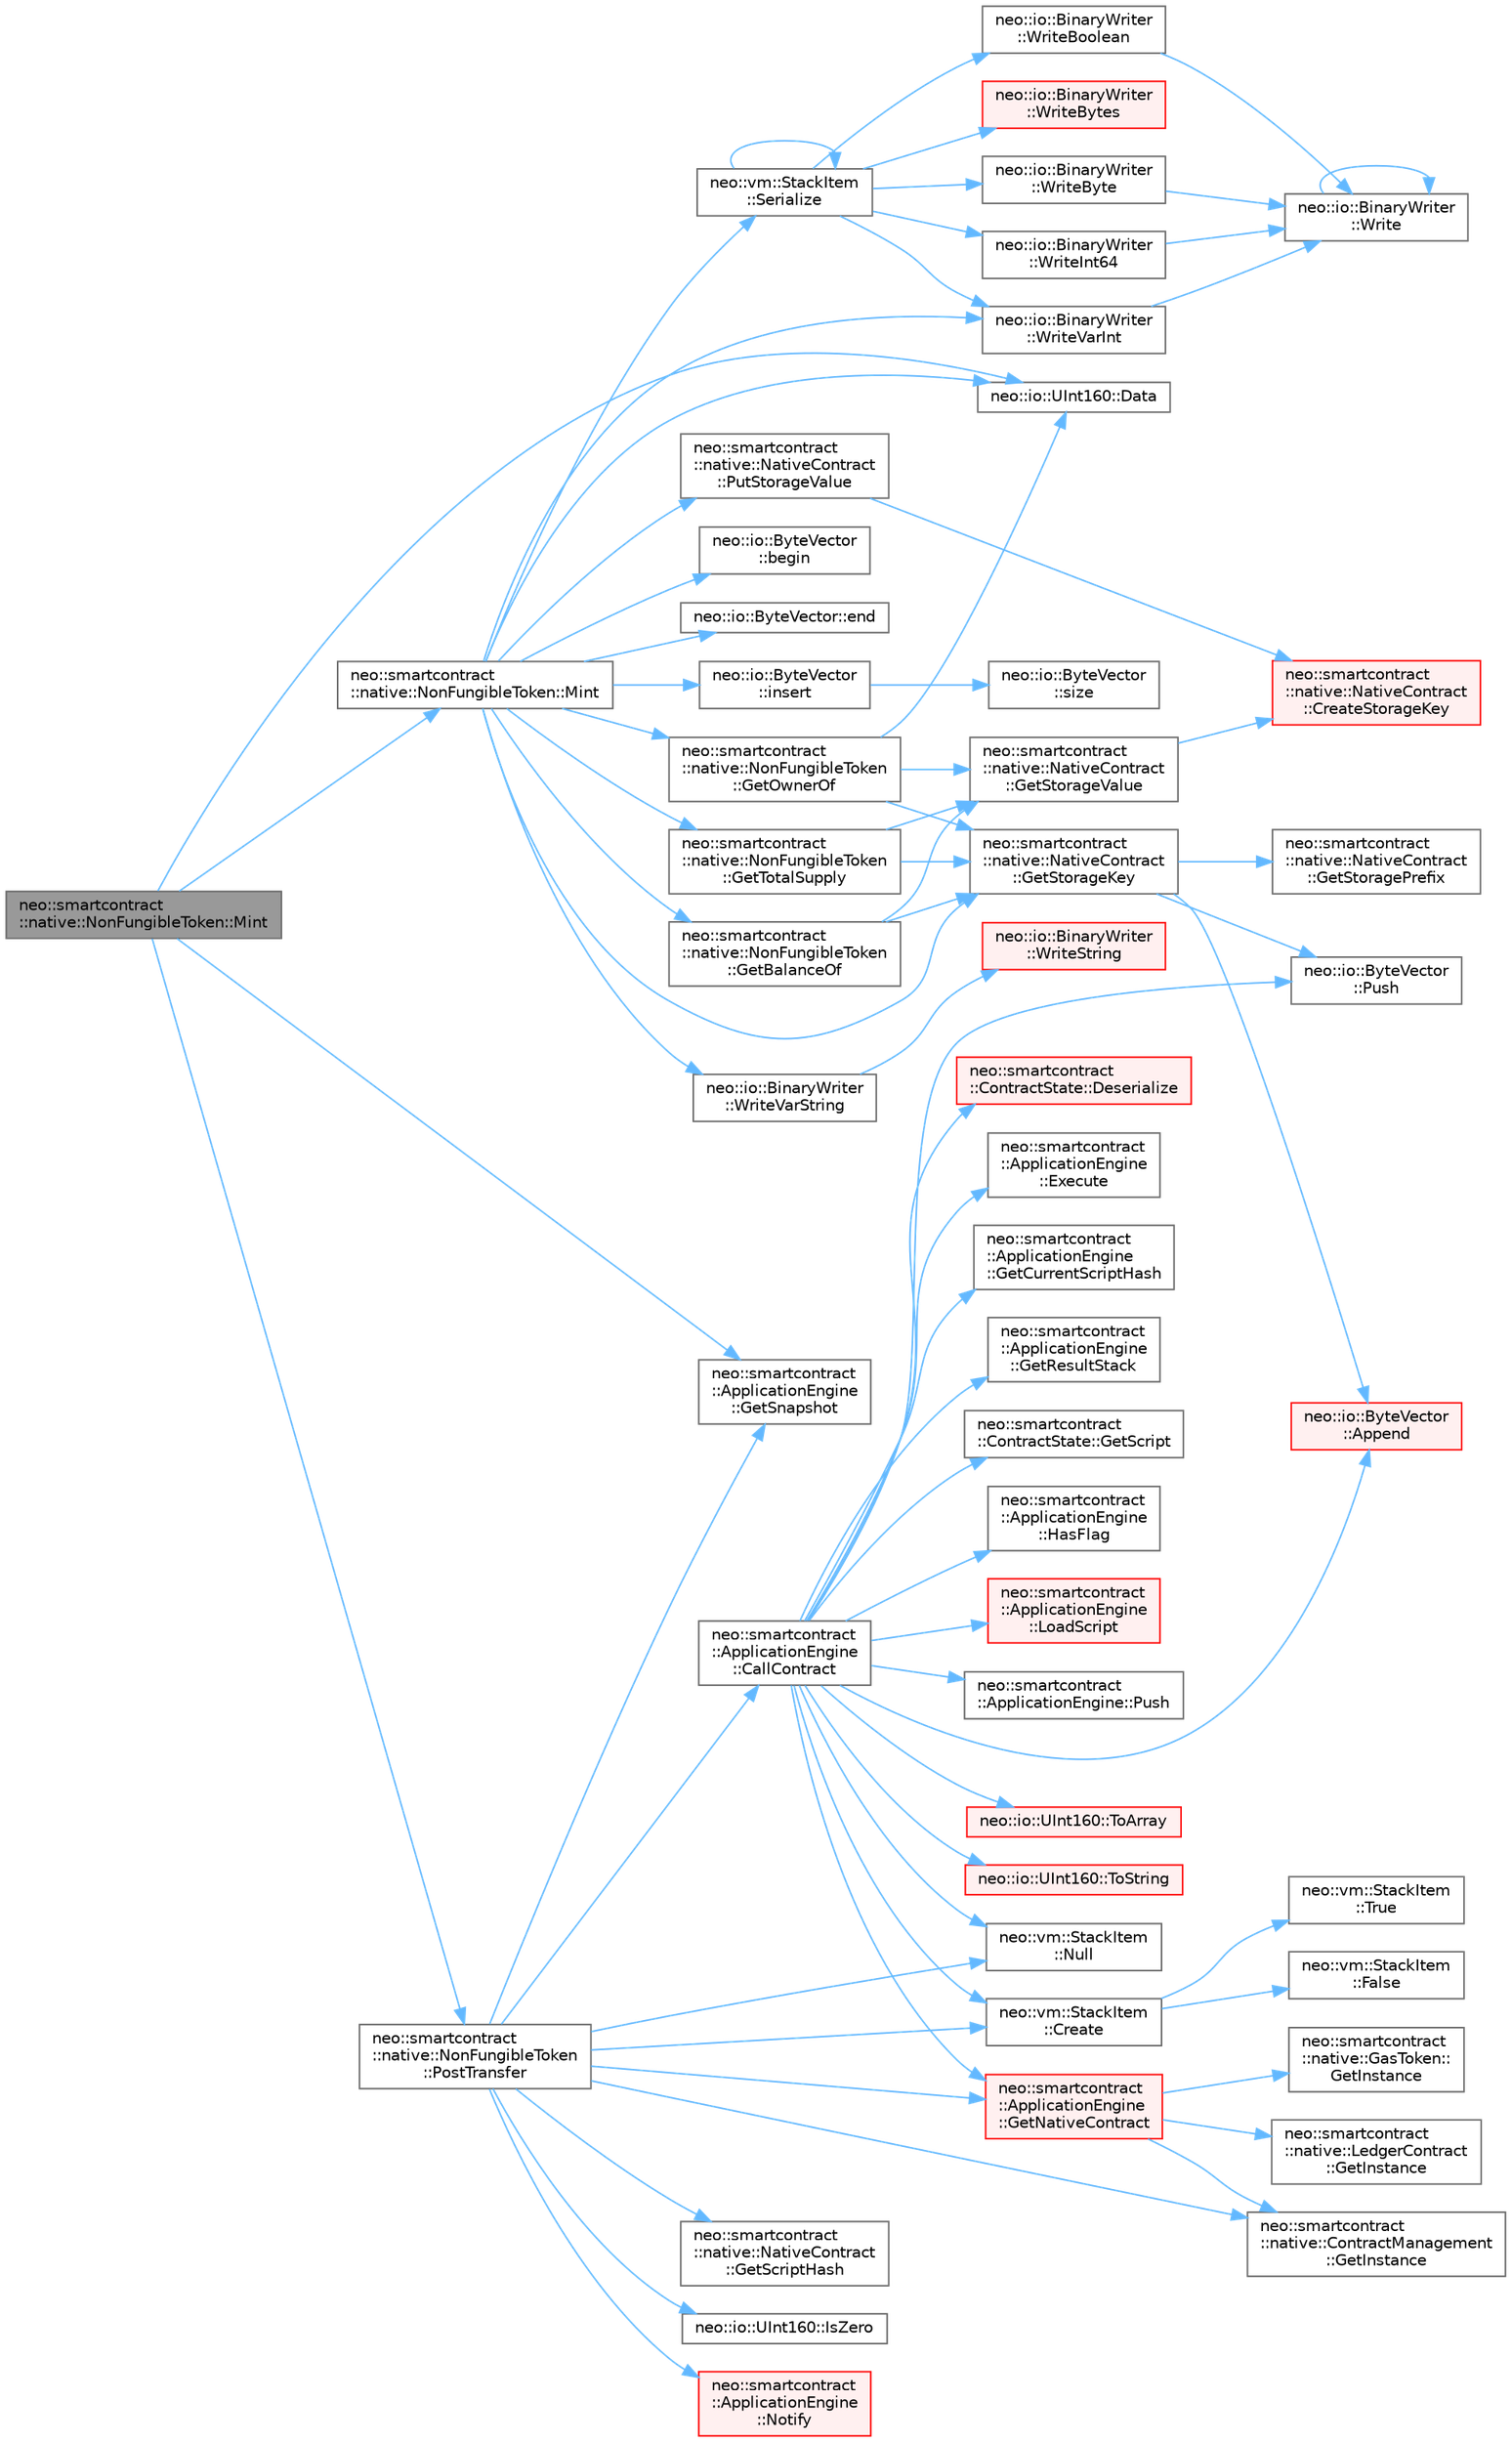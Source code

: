 digraph "neo::smartcontract::native::NonFungibleToken::Mint"
{
 // LATEX_PDF_SIZE
  bgcolor="transparent";
  edge [fontname=Helvetica,fontsize=10,labelfontname=Helvetica,labelfontsize=10];
  node [fontname=Helvetica,fontsize=10,shape=box,height=0.2,width=0.4];
  rankdir="LR";
  Node1 [id="Node000001",label="neo::smartcontract\l::native::NonFungibleToken::Mint",height=0.2,width=0.4,color="gray40", fillcolor="grey60", style="filled", fontcolor="black",tooltip="Mints a new token."];
  Node1 -> Node2 [id="edge71_Node000001_Node000002",color="steelblue1",style="solid",tooltip=" "];
  Node2 [id="Node000002",label="neo::io::UInt160::Data",height=0.2,width=0.4,color="grey40", fillcolor="white", style="filled",URL="$classneo_1_1io_1_1_u_int160.html#ad3022981ff7dc5b1928972035b8c81e6",tooltip="Gets a pointer to the data."];
  Node1 -> Node3 [id="edge72_Node000001_Node000003",color="steelblue1",style="solid",tooltip=" "];
  Node3 [id="Node000003",label="neo::smartcontract\l::ApplicationEngine\l::GetSnapshot",height=0.2,width=0.4,color="grey40", fillcolor="white", style="filled",URL="$classneo_1_1smartcontract_1_1_application_engine.html#a4b11ba8a68aa0ac32ba0263c293ff1e4",tooltip="Gets the snapshot."];
  Node1 -> Node4 [id="edge73_Node000001_Node000004",color="steelblue1",style="solid",tooltip=" "];
  Node4 [id="Node000004",label="neo::smartcontract\l::native::NonFungibleToken::Mint",height=0.2,width=0.4,color="grey40", fillcolor="white", style="filled",URL="$classneo_1_1smartcontract_1_1native_1_1_non_fungible_token.html#ae9367d1e153a80a08b451b0580e9a573",tooltip="Mints a new token."];
  Node4 -> Node5 [id="edge74_Node000004_Node000005",color="steelblue1",style="solid",tooltip=" "];
  Node5 [id="Node000005",label="neo::io::ByteVector\l::begin",height=0.2,width=0.4,color="grey40", fillcolor="white", style="filled",URL="$classneo_1_1io_1_1_byte_vector.html#a66da39bab04ea07dea0388ce55b047db",tooltip="Gets an iterator to the beginning of the ByteVector."];
  Node4 -> Node2 [id="edge75_Node000004_Node000002",color="steelblue1",style="solid",tooltip=" "];
  Node4 -> Node6 [id="edge76_Node000004_Node000006",color="steelblue1",style="solid",tooltip=" "];
  Node6 [id="Node000006",label="neo::io::ByteVector::end",height=0.2,width=0.4,color="grey40", fillcolor="white", style="filled",URL="$classneo_1_1io_1_1_byte_vector.html#a6b53dac8823a4dd0b729471dd7855d61",tooltip="Gets an iterator to the end of the ByteVector."];
  Node4 -> Node7 [id="edge77_Node000004_Node000007",color="steelblue1",style="solid",tooltip=" "];
  Node7 [id="Node000007",label="neo::smartcontract\l::native::NonFungibleToken\l::GetBalanceOf",height=0.2,width=0.4,color="grey40", fillcolor="white", style="filled",URL="$classneo_1_1smartcontract_1_1native_1_1_non_fungible_token.html#a04b8e63eb726dc32f5367446fa9317bb",tooltip="Gets the balance of the specified account."];
  Node7 -> Node8 [id="edge78_Node000007_Node000008",color="steelblue1",style="solid",tooltip=" "];
  Node8 [id="Node000008",label="neo::smartcontract\l::native::NativeContract\l::GetStorageKey",height=0.2,width=0.4,color="grey40", fillcolor="white", style="filled",URL="$classneo_1_1smartcontract_1_1native_1_1_native_contract.html#aaa080efcc4d7deced7aded7bb968cd9c",tooltip="Gets the storage key."];
  Node8 -> Node9 [id="edge79_Node000008_Node000009",color="steelblue1",style="solid",tooltip=" "];
  Node9 [id="Node000009",label="neo::io::ByteVector\l::Append",height=0.2,width=0.4,color="red", fillcolor="#FFF0F0", style="filled",URL="$classneo_1_1io_1_1_byte_vector.html#a08fe2080218bc11daedc416387e6f37e",tooltip="Appends data to the ByteVector."];
  Node8 -> Node12 [id="edge80_Node000008_Node000012",color="steelblue1",style="solid",tooltip=" "];
  Node12 [id="Node000012",label="neo::smartcontract\l::native::NativeContract\l::GetStoragePrefix",height=0.2,width=0.4,color="grey40", fillcolor="white", style="filled",URL="$classneo_1_1smartcontract_1_1native_1_1_native_contract.html#a6d9998fc6c7dbedcc447f403fddb6d08",tooltip="Gets the storage prefix."];
  Node8 -> Node13 [id="edge81_Node000008_Node000013",color="steelblue1",style="solid",tooltip=" "];
  Node13 [id="Node000013",label="neo::io::ByteVector\l::Push",height=0.2,width=0.4,color="grey40", fillcolor="white", style="filled",URL="$classneo_1_1io_1_1_byte_vector.html#a57eb840afcbc9cd7b784081f9f546dab",tooltip="Pushes a byte to the end of the ByteVector."];
  Node7 -> Node14 [id="edge82_Node000007_Node000014",color="steelblue1",style="solid",tooltip=" "];
  Node14 [id="Node000014",label="neo::smartcontract\l::native::NativeContract\l::GetStorageValue",height=0.2,width=0.4,color="grey40", fillcolor="white", style="filled",URL="$classneo_1_1smartcontract_1_1native_1_1_native_contract.html#aa8eed221a7bf2bce103f7e1fef187e6c",tooltip="Gets the storage value."];
  Node14 -> Node15 [id="edge83_Node000014_Node000015",color="steelblue1",style="solid",tooltip=" "];
  Node15 [id="Node000015",label="neo::smartcontract\l::native::NativeContract\l::CreateStorageKey",height=0.2,width=0.4,color="red", fillcolor="#FFF0F0", style="filled",URL="$classneo_1_1smartcontract_1_1native_1_1_native_contract.html#a5a9ec24cc4c1584fb00fdf32f614dbd8",tooltip="Creates a storage key with the specified prefix."];
  Node4 -> Node19 [id="edge84_Node000004_Node000019",color="steelblue1",style="solid",tooltip=" "];
  Node19 [id="Node000019",label="neo::smartcontract\l::native::NonFungibleToken\l::GetOwnerOf",height=0.2,width=0.4,color="grey40", fillcolor="white", style="filled",URL="$classneo_1_1smartcontract_1_1native_1_1_non_fungible_token.html#ae5cee616f47ee01f3e1de2af8d90c8d8",tooltip="Gets the owner of the specified token."];
  Node19 -> Node2 [id="edge85_Node000019_Node000002",color="steelblue1",style="solid",tooltip=" "];
  Node19 -> Node8 [id="edge86_Node000019_Node000008",color="steelblue1",style="solid",tooltip=" "];
  Node19 -> Node14 [id="edge87_Node000019_Node000014",color="steelblue1",style="solid",tooltip=" "];
  Node4 -> Node8 [id="edge88_Node000004_Node000008",color="steelblue1",style="solid",tooltip=" "];
  Node4 -> Node20 [id="edge89_Node000004_Node000020",color="steelblue1",style="solid",tooltip=" "];
  Node20 [id="Node000020",label="neo::smartcontract\l::native::NonFungibleToken\l::GetTotalSupply",height=0.2,width=0.4,color="grey40", fillcolor="white", style="filled",URL="$classneo_1_1smartcontract_1_1native_1_1_non_fungible_token.html#acb380e78f03837b19f0b835c1ae1cb73",tooltip="Gets the total supply of the token."];
  Node20 -> Node8 [id="edge90_Node000020_Node000008",color="steelblue1",style="solid",tooltip=" "];
  Node20 -> Node14 [id="edge91_Node000020_Node000014",color="steelblue1",style="solid",tooltip=" "];
  Node4 -> Node21 [id="edge92_Node000004_Node000021",color="steelblue1",style="solid",tooltip=" "];
  Node21 [id="Node000021",label="neo::io::ByteVector\l::insert",height=0.2,width=0.4,color="grey40", fillcolor="white", style="filled",URL="$classneo_1_1io_1_1_byte_vector.html#a2d7a8711fbe8b4351fd18b7a45314de5",tooltip="Inserts data at the specified position."];
  Node21 -> Node22 [id="edge93_Node000021_Node000022",color="steelblue1",style="solid",tooltip=" "];
  Node22 [id="Node000022",label="neo::io::ByteVector\l::size",height=0.2,width=0.4,color="grey40", fillcolor="white", style="filled",URL="$classneo_1_1io_1_1_byte_vector.html#aa810a2a94af643c2ec1e2400da53d3d7",tooltip="Gets the size of the ByteVector (STL compatibility)."];
  Node4 -> Node23 [id="edge94_Node000004_Node000023",color="steelblue1",style="solid",tooltip=" "];
  Node23 [id="Node000023",label="neo::smartcontract\l::native::NativeContract\l::PutStorageValue",height=0.2,width=0.4,color="grey40", fillcolor="white", style="filled",URL="$classneo_1_1smartcontract_1_1native_1_1_native_contract.html#a88e6f4aa548d073c5740d1eb0f59f91e",tooltip="Puts the storage value."];
  Node23 -> Node15 [id="edge95_Node000023_Node000015",color="steelblue1",style="solid",tooltip=" "];
  Node4 -> Node24 [id="edge96_Node000004_Node000024",color="steelblue1",style="solid",tooltip=" "];
  Node24 [id="Node000024",label="neo::vm::StackItem\l::Serialize",height=0.2,width=0.4,color="grey40", fillcolor="white", style="filled",URL="$classneo_1_1vm_1_1_stack_item.html#afedb5faf8be4db1e6e986a8de9147f06",tooltip="Serializes a StackItem to a binary writer."];
  Node24 -> Node24 [id="edge97_Node000024_Node000024",color="steelblue1",style="solid",tooltip=" "];
  Node24 -> Node25 [id="edge98_Node000024_Node000025",color="steelblue1",style="solid",tooltip=" "];
  Node25 [id="Node000025",label="neo::io::BinaryWriter\l::WriteBoolean",height=0.2,width=0.4,color="grey40", fillcolor="white", style="filled",URL="$classneo_1_1io_1_1_binary_writer.html#aede2074b9edfe88c7b0e9b89495e3f9a",tooltip="Writes a boolean value to the stream (alias for Write(bool))."];
  Node25 -> Node26 [id="edge99_Node000025_Node000026",color="steelblue1",style="solid",tooltip=" "];
  Node26 [id="Node000026",label="neo::io::BinaryWriter\l::Write",height=0.2,width=0.4,color="grey40", fillcolor="white", style="filled",URL="$classneo_1_1io_1_1_binary_writer.html#ac50767ade20a9099ba7e6b6ed684ef45",tooltip="Writes a boolean value to the stream."];
  Node26 -> Node26 [id="edge100_Node000026_Node000026",color="steelblue1",style="solid",tooltip=" "];
  Node24 -> Node27 [id="edge101_Node000024_Node000027",color="steelblue1",style="solid",tooltip=" "];
  Node27 [id="Node000027",label="neo::io::BinaryWriter\l::WriteByte",height=0.2,width=0.4,color="grey40", fillcolor="white", style="filled",URL="$classneo_1_1io_1_1_binary_writer.html#a5feea4151aba02bc0dc2fcf909f8aa5f",tooltip="Writes a byte to the stream (alias for Write(uint8_t))."];
  Node27 -> Node26 [id="edge102_Node000027_Node000026",color="steelblue1",style="solid",tooltip=" "];
  Node24 -> Node28 [id="edge103_Node000024_Node000028",color="steelblue1",style="solid",tooltip=" "];
  Node28 [id="Node000028",label="neo::io::BinaryWriter\l::WriteBytes",height=0.2,width=0.4,color="red", fillcolor="#FFF0F0", style="filled",URL="$classneo_1_1io_1_1_binary_writer.html#ae3c1b07c69e845d462faa589bac759e3",tooltip="Writes raw bytes to the stream."];
  Node24 -> Node30 [id="edge104_Node000024_Node000030",color="steelblue1",style="solid",tooltip=" "];
  Node30 [id="Node000030",label="neo::io::BinaryWriter\l::WriteInt64",height=0.2,width=0.4,color="grey40", fillcolor="white", style="filled",URL="$classneo_1_1io_1_1_binary_writer.html#ad05d340408c8a415e811d785e467da07",tooltip="Writes a 64-bit signed integer to the stream (alias for Write(int64_t))."];
  Node30 -> Node26 [id="edge105_Node000030_Node000026",color="steelblue1",style="solid",tooltip=" "];
  Node24 -> Node31 [id="edge106_Node000024_Node000031",color="steelblue1",style="solid",tooltip=" "];
  Node31 [id="Node000031",label="neo::io::BinaryWriter\l::WriteVarInt",height=0.2,width=0.4,color="grey40", fillcolor="white", style="filled",URL="$classneo_1_1io_1_1_binary_writer.html#a39fc5781e0d7a018ac8a1d86fea0cd4e",tooltip="Writes a variable-length integer to the stream."];
  Node31 -> Node26 [id="edge107_Node000031_Node000026",color="steelblue1",style="solid",tooltip=" "];
  Node4 -> Node31 [id="edge108_Node000004_Node000031",color="steelblue1",style="solid",tooltip=" "];
  Node4 -> Node32 [id="edge109_Node000004_Node000032",color="steelblue1",style="solid",tooltip=" "];
  Node32 [id="Node000032",label="neo::io::BinaryWriter\l::WriteVarString",height=0.2,width=0.4,color="grey40", fillcolor="white", style="filled",URL="$classneo_1_1io_1_1_binary_writer.html#adf19ab19fb99eee8a37ffa5a3739bc85",tooltip="Writes a variable-length string to the stream."];
  Node32 -> Node33 [id="edge110_Node000032_Node000033",color="steelblue1",style="solid",tooltip=" "];
  Node33 [id="Node000033",label="neo::io::BinaryWriter\l::WriteString",height=0.2,width=0.4,color="red", fillcolor="#FFF0F0", style="filled",URL="$classneo_1_1io_1_1_binary_writer.html#a1c0c000281b23e2e904a89a070758ba3",tooltip="Writes a string to the stream."];
  Node1 -> Node35 [id="edge111_Node000001_Node000035",color="steelblue1",style="solid",tooltip=" "];
  Node35 [id="Node000035",label="neo::smartcontract\l::native::NonFungibleToken\l::PostTransfer",height=0.2,width=0.4,color="grey40", fillcolor="white", style="filled",URL="$classneo_1_1smartcontract_1_1native_1_1_non_fungible_token.html#a3f6fda33bf9f0fcb0bb7b43257f72007",tooltip="Called after a transfer."];
  Node35 -> Node36 [id="edge112_Node000035_Node000036",color="steelblue1",style="solid",tooltip=" "];
  Node36 [id="Node000036",label="neo::smartcontract\l::ApplicationEngine\l::CallContract",height=0.2,width=0.4,color="grey40", fillcolor="white", style="filled",URL="$classneo_1_1smartcontract_1_1_application_engine.html#a3d0358b2eab4d029ba7b4a8419b6f395",tooltip="Calls a contract."];
  Node36 -> Node9 [id="edge113_Node000036_Node000009",color="steelblue1",style="solid",tooltip=" "];
  Node36 -> Node37 [id="edge114_Node000036_Node000037",color="steelblue1",style="solid",tooltip=" "];
  Node37 [id="Node000037",label="neo::vm::StackItem\l::Create",height=0.2,width=0.4,color="grey40", fillcolor="white", style="filled",URL="$classneo_1_1vm_1_1_stack_item.html#a1d67a8c02d58d56410378b997c2e7855",tooltip="Creates a primitive stack item."];
  Node37 -> Node38 [id="edge115_Node000037_Node000038",color="steelblue1",style="solid",tooltip=" "];
  Node38 [id="Node000038",label="neo::vm::StackItem\l::False",height=0.2,width=0.4,color="grey40", fillcolor="white", style="filled",URL="$classneo_1_1vm_1_1_stack_item.html#a759c1a70f6481936eb089083a5fa2d4e",tooltip="Gets the false stack item."];
  Node37 -> Node39 [id="edge116_Node000037_Node000039",color="steelblue1",style="solid",tooltip=" "];
  Node39 [id="Node000039",label="neo::vm::StackItem\l::True",height=0.2,width=0.4,color="grey40", fillcolor="white", style="filled",URL="$classneo_1_1vm_1_1_stack_item.html#ac5c88a02b66663d80e61942bb425391c",tooltip="Gets the true stack item."];
  Node36 -> Node40 [id="edge117_Node000036_Node000040",color="steelblue1",style="solid",tooltip=" "];
  Node40 [id="Node000040",label="neo::smartcontract\l::ContractState::Deserialize",height=0.2,width=0.4,color="red", fillcolor="#FFF0F0", style="filled",URL="$classneo_1_1smartcontract_1_1_contract_state.html#a8c381bf79560ea48705ff117dd685308",tooltip="Deserializes the ContractState from a binary reader."];
  Node36 -> Node56 [id="edge118_Node000036_Node000056",color="steelblue1",style="solid",tooltip=" "];
  Node56 [id="Node000056",label="neo::smartcontract\l::ApplicationEngine\l::Execute",height=0.2,width=0.4,color="grey40", fillcolor="white", style="filled",URL="$classneo_1_1smartcontract_1_1_application_engine.html#af1b9f6c1d1dd0d48be1711c1584da467",tooltip="Executes the loaded script."];
  Node36 -> Node57 [id="edge119_Node000036_Node000057",color="steelblue1",style="solid",tooltip=" "];
  Node57 [id="Node000057",label="neo::smartcontract\l::ApplicationEngine\l::GetCurrentScriptHash",height=0.2,width=0.4,color="grey40", fillcolor="white", style="filled",URL="$classneo_1_1smartcontract_1_1_application_engine.html#a51923971bcbc44d1d251edc00a54bfd2",tooltip="Gets the current script hash."];
  Node36 -> Node58 [id="edge120_Node000036_Node000058",color="steelblue1",style="solid",tooltip=" "];
  Node58 [id="Node000058",label="neo::smartcontract\l::ApplicationEngine\l::GetNativeContract",height=0.2,width=0.4,color="red", fillcolor="#FFF0F0", style="filled",URL="$classneo_1_1smartcontract_1_1_application_engine.html#ab9191e88d93174a08c00a08083658adb",tooltip="Gets a native contract by its hash."];
  Node58 -> Node59 [id="edge121_Node000058_Node000059",color="steelblue1",style="solid",tooltip=" "];
  Node59 [id="Node000059",label="neo::smartcontract\l::native::ContractManagement\l::GetInstance",height=0.2,width=0.4,color="grey40", fillcolor="white", style="filled",URL="$classneo_1_1smartcontract_1_1native_1_1_contract_management.html#a3a6a33bfaa5763d7888d6be182f2ca72",tooltip="Gets the instance."];
  Node58 -> Node60 [id="edge122_Node000058_Node000060",color="steelblue1",style="solid",tooltip=" "];
  Node60 [id="Node000060",label="neo::smartcontract\l::native::GasToken::\lGetInstance",height=0.2,width=0.4,color="grey40", fillcolor="white", style="filled",URL="$classneo_1_1smartcontract_1_1native_1_1_gas_token.html#a0a5458f42995bd194a55d5f24d3a72a6",tooltip="Gets the instance."];
  Node58 -> Node61 [id="edge123_Node000058_Node000061",color="steelblue1",style="solid",tooltip=" "];
  Node61 [id="Node000061",label="neo::smartcontract\l::native::LedgerContract\l::GetInstance",height=0.2,width=0.4,color="grey40", fillcolor="white", style="filled",URL="$classneo_1_1smartcontract_1_1native_1_1_ledger_contract.html#a0925f03421a7e30f9ff85dc189913e7e",tooltip="Gets the instance."];
  Node36 -> Node68 [id="edge124_Node000036_Node000068",color="steelblue1",style="solid",tooltip=" "];
  Node68 [id="Node000068",label="neo::smartcontract\l::ApplicationEngine\l::GetResultStack",height=0.2,width=0.4,color="grey40", fillcolor="white", style="filled",URL="$classneo_1_1smartcontract_1_1_application_engine.html#a81cef56e95ee3ab6ec9caf22ffffa0a5",tooltip="Gets the result stack items."];
  Node36 -> Node69 [id="edge125_Node000036_Node000069",color="steelblue1",style="solid",tooltip=" "];
  Node69 [id="Node000069",label="neo::smartcontract\l::ContractState::GetScript",height=0.2,width=0.4,color="grey40", fillcolor="white", style="filled",URL="$classneo_1_1smartcontract_1_1_contract_state.html#a14566a751ad315a009bc8909fc0dfd6b",tooltip="Gets the script."];
  Node36 -> Node70 [id="edge126_Node000036_Node000070",color="steelblue1",style="solid",tooltip=" "];
  Node70 [id="Node000070",label="neo::smartcontract\l::ApplicationEngine\l::HasFlag",height=0.2,width=0.4,color="grey40", fillcolor="white", style="filled",URL="$classneo_1_1smartcontract_1_1_application_engine.html#a279f4518af68b7b317ffb9fa19198bd2",tooltip="Checks if the engine has flag."];
  Node36 -> Node71 [id="edge127_Node000036_Node000071",color="steelblue1",style="solid",tooltip=" "];
  Node71 [id="Node000071",label="neo::smartcontract\l::ApplicationEngine\l::LoadScript",height=0.2,width=0.4,color="red", fillcolor="#FFF0F0", style="filled",URL="$classneo_1_1smartcontract_1_1_application_engine.html#a021c1b84422d61f9ad447f34152cc902",tooltip="Loads a script."];
  Node36 -> Node75 [id="edge128_Node000036_Node000075",color="steelblue1",style="solid",tooltip=" "];
  Node75 [id="Node000075",label="neo::vm::StackItem\l::Null",height=0.2,width=0.4,color="grey40", fillcolor="white", style="filled",URL="$classneo_1_1vm_1_1_stack_item.html#ae8449cc5805f5135af34bfe230aa4c7e",tooltip="Gets the null stack item."];
  Node36 -> Node13 [id="edge129_Node000036_Node000013",color="steelblue1",style="solid",tooltip=" "];
  Node36 -> Node76 [id="edge130_Node000036_Node000076",color="steelblue1",style="solid",tooltip=" "];
  Node76 [id="Node000076",label="neo::smartcontract\l::ApplicationEngine::Push",height=0.2,width=0.4,color="grey40", fillcolor="white", style="filled",URL="$classneo_1_1smartcontract_1_1_application_engine.html#a4cb52aa1b0715d5f77e05899a80f9697",tooltip="Pushes an item onto the evaluation stack."];
  Node36 -> Node77 [id="edge131_Node000036_Node000077",color="steelblue1",style="solid",tooltip=" "];
  Node77 [id="Node000077",label="neo::io::UInt160::ToArray",height=0.2,width=0.4,color="red", fillcolor="#FFF0F0", style="filled",URL="$classneo_1_1io_1_1_u_int160.html#a947ec4601aad300d141e2a5f3584d4d3",tooltip="Converts the UInt160 to a ByteVector."];
  Node36 -> Node79 [id="edge132_Node000036_Node000079",color="steelblue1",style="solid",tooltip=" "];
  Node79 [id="Node000079",label="neo::io::UInt160::ToString",height=0.2,width=0.4,color="red", fillcolor="#FFF0F0", style="filled",URL="$classneo_1_1io_1_1_u_int160.html#a4a16aab4a80f517c91b698c4e1102c5d",tooltip="Converts the UInt160 to a string."];
  Node35 -> Node37 [id="edge133_Node000035_Node000037",color="steelblue1",style="solid",tooltip=" "];
  Node35 -> Node59 [id="edge134_Node000035_Node000059",color="steelblue1",style="solid",tooltip=" "];
  Node35 -> Node58 [id="edge135_Node000035_Node000058",color="steelblue1",style="solid",tooltip=" "];
  Node35 -> Node82 [id="edge136_Node000035_Node000082",color="steelblue1",style="solid",tooltip=" "];
  Node82 [id="Node000082",label="neo::smartcontract\l::native::NativeContract\l::GetScriptHash",height=0.2,width=0.4,color="grey40", fillcolor="white", style="filled",URL="$classneo_1_1smartcontract_1_1native_1_1_native_contract.html#adee5386515d940f614d7f680b5d0edb7",tooltip="Gets the script hash."];
  Node35 -> Node3 [id="edge137_Node000035_Node000003",color="steelblue1",style="solid",tooltip=" "];
  Node35 -> Node83 [id="edge138_Node000035_Node000083",color="steelblue1",style="solid",tooltip=" "];
  Node83 [id="Node000083",label="neo::io::UInt160::IsZero",height=0.2,width=0.4,color="grey40", fillcolor="white", style="filled",URL="$classneo_1_1io_1_1_u_int160.html#af6eb7ff964875651d53f8195bf3dcea1",tooltip="Checks if this UInt160 is zero."];
  Node35 -> Node84 [id="edge139_Node000035_Node000084",color="steelblue1",style="solid",tooltip=" "];
  Node84 [id="Node000084",label="neo::smartcontract\l::ApplicationEngine\l::Notify",height=0.2,width=0.4,color="red", fillcolor="#FFF0F0", style="filled",URL="$classneo_1_1smartcontract_1_1_application_engine.html#a7136e17e64bb12f9ab0ab3f3588b0339",tooltip="Notifies an event."];
  Node35 -> Node75 [id="edge140_Node000035_Node000075",color="steelblue1",style="solid",tooltip=" "];
}
